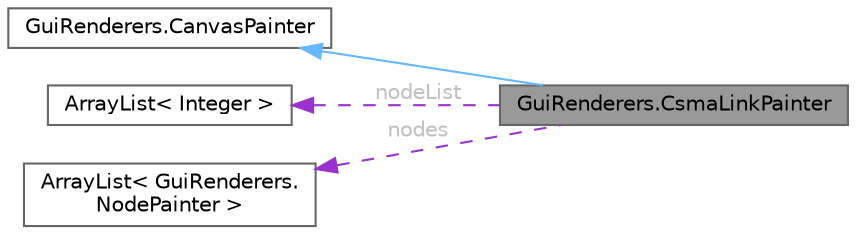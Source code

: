 digraph "GuiRenderers.CsmaLinkPainter"
{
 // LATEX_PDF_SIZE
  bgcolor="transparent";
  edge [fontname=Helvetica,fontsize=10,labelfontname=Helvetica,labelfontsize=10];
  node [fontname=Helvetica,fontsize=10,shape=box,height=0.2,width=0.4];
  rankdir="LR";
  Node1 [id="Node000001",label="GuiRenderers.CsmaLinkPainter",height=0.2,width=0.4,color="gray40", fillcolor="grey60", style="filled", fontcolor="black",tooltip=" "];
  Node2 -> Node1 [id="edge1_Node000001_Node000002",dir="back",color="steelblue1",style="solid",tooltip=" "];
  Node2 [id="Node000002",label="GuiRenderers.CanvasPainter",height=0.2,width=0.4,color="gray40", fillcolor="white", style="filled",URL="$interface_gui_renderers_1_1_canvas_painter.html",tooltip=" "];
  Node3 -> Node1 [id="edge2_Node000001_Node000003",dir="back",color="darkorchid3",style="dashed",tooltip=" ",label=" nodeList",fontcolor="grey" ];
  Node3 [id="Node000003",label="ArrayList\< Integer \>",height=0.2,width=0.4,color="gray40", fillcolor="white", style="filled",tooltip=" "];
  Node4 -> Node1 [id="edge3_Node000001_Node000004",dir="back",color="darkorchid3",style="dashed",tooltip=" ",label=" nodes",fontcolor="grey" ];
  Node4 [id="Node000004",label="ArrayList\< GuiRenderers.\lNodePainter \>",height=0.2,width=0.4,color="gray40", fillcolor="white", style="filled",tooltip=" "];
}
